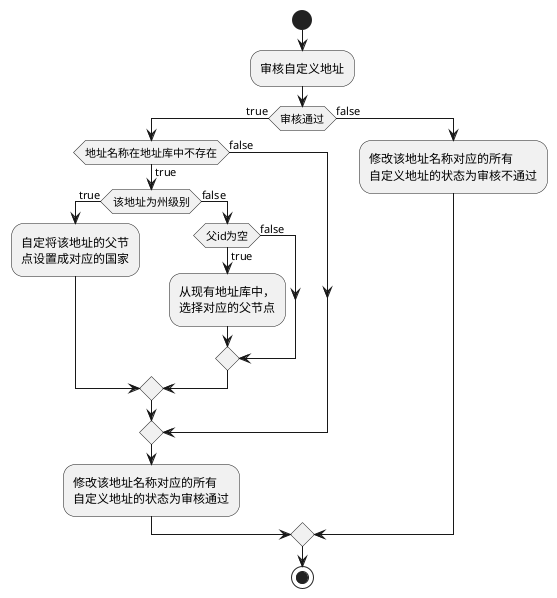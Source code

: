 @startuml
start
:审核自定义地址;
if (审核通过) then (true)
    if (地址名称在地址库中不存在) then (true)
       if (该地址为州级别) then (true)
           :自定将该地址的父节\n点设置成对应的国家;
       else (false)
            if (父id为空) then (true)
                :从现有地址库中，\n选择对应的父节点;
            else (false)
            endif
       endif
    else (false)
    endif
    :修改该地址名称对应的所有\n自定义地址的状态为审核通过;
else (false)
:修改该地址名称对应的所有\n自定义地址的状态为审核不通过;
endif
stop
@enduml
